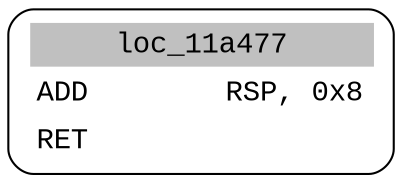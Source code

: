 digraph asm_graph {
1941 [
shape="Mrecord" fontname="Courier New"label =<<table border="0" cellborder="0" cellpadding="3"><tr><td align="center" colspan="2" bgcolor="grey">loc_11a477</td></tr><tr><td align="left">ADD        RSP, 0x8</td></tr><tr><td align="left">RET        </td></tr></table>> ];
}